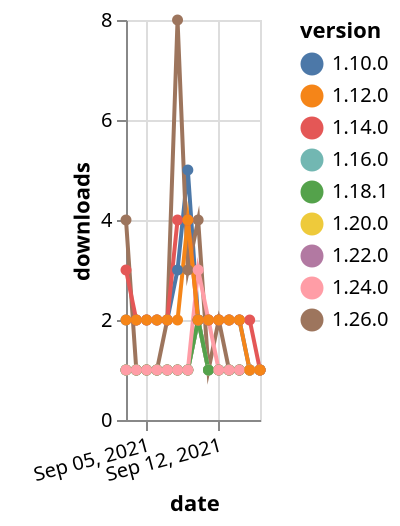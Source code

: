 {"$schema": "https://vega.github.io/schema/vega-lite/v5.json", "description": "A simple bar chart with embedded data.", "data": {"values": [{"date": "2021-09-03", "total": 188, "delta": 1, "version": "1.22.0"}, {"date": "2021-09-04", "total": 189, "delta": 1, "version": "1.22.0"}, {"date": "2021-09-05", "total": 190, "delta": 1, "version": "1.22.0"}, {"date": "2021-09-06", "total": 191, "delta": 1, "version": "1.22.0"}, {"date": "2021-09-07", "total": 192, "delta": 1, "version": "1.22.0"}, {"date": "2021-09-08", "total": 193, "delta": 1, "version": "1.22.0"}, {"date": "2021-09-09", "total": 194, "delta": 1, "version": "1.22.0"}, {"date": "2021-09-10", "total": 196, "delta": 2, "version": "1.22.0"}, {"date": "2021-09-11", "total": 197, "delta": 1, "version": "1.22.0"}, {"date": "2021-09-12", "total": 198, "delta": 1, "version": "1.22.0"}, {"date": "2021-09-13", "total": 199, "delta": 1, "version": "1.22.0"}, {"date": "2021-09-14", "total": 200, "delta": 1, "version": "1.22.0"}, {"date": "2021-09-15", "total": 201, "delta": 1, "version": "1.22.0"}, {"date": "2021-09-16", "total": 202, "delta": 1, "version": "1.22.0"}, {"date": "2021-09-03", "total": 3045, "delta": 2, "version": "1.10.0"}, {"date": "2021-09-04", "total": 3047, "delta": 2, "version": "1.10.0"}, {"date": "2021-09-05", "total": 3049, "delta": 2, "version": "1.10.0"}, {"date": "2021-09-06", "total": 3051, "delta": 2, "version": "1.10.0"}, {"date": "2021-09-07", "total": 3053, "delta": 2, "version": "1.10.0"}, {"date": "2021-09-08", "total": 3056, "delta": 3, "version": "1.10.0"}, {"date": "2021-09-09", "total": 3061, "delta": 5, "version": "1.10.0"}, {"date": "2021-09-10", "total": 3063, "delta": 2, "version": "1.10.0"}, {"date": "2021-09-11", "total": 3065, "delta": 2, "version": "1.10.0"}, {"date": "2021-09-12", "total": 3067, "delta": 2, "version": "1.10.0"}, {"date": "2021-09-13", "total": 3069, "delta": 2, "version": "1.10.0"}, {"date": "2021-09-14", "total": 3071, "delta": 2, "version": "1.10.0"}, {"date": "2021-09-15", "total": 3072, "delta": 1, "version": "1.10.0"}, {"date": "2021-09-16", "total": 3073, "delta": 1, "version": "1.10.0"}, {"date": "2021-09-03", "total": 165, "delta": 4, "version": "1.26.0"}, {"date": "2021-09-04", "total": 166, "delta": 1, "version": "1.26.0"}, {"date": "2021-09-05", "total": 167, "delta": 1, "version": "1.26.0"}, {"date": "2021-09-06", "total": 168, "delta": 1, "version": "1.26.0"}, {"date": "2021-09-07", "total": 170, "delta": 2, "version": "1.26.0"}, {"date": "2021-09-08", "total": 178, "delta": 8, "version": "1.26.0"}, {"date": "2021-09-09", "total": 181, "delta": 3, "version": "1.26.0"}, {"date": "2021-09-10", "total": 185, "delta": 4, "version": "1.26.0"}, {"date": "2021-09-11", "total": 186, "delta": 1, "version": "1.26.0"}, {"date": "2021-09-12", "total": 188, "delta": 2, "version": "1.26.0"}, {"date": "2021-09-13", "total": 189, "delta": 1, "version": "1.26.0"}, {"date": "2021-09-14", "total": 190, "delta": 1, "version": "1.26.0"}, {"date": "2021-09-15", "total": 191, "delta": 1, "version": "1.26.0"}, {"date": "2021-09-16", "total": 192, "delta": 1, "version": "1.26.0"}, {"date": "2021-09-03", "total": 242, "delta": 1, "version": "1.20.0"}, {"date": "2021-09-04", "total": 243, "delta": 1, "version": "1.20.0"}, {"date": "2021-09-05", "total": 244, "delta": 1, "version": "1.20.0"}, {"date": "2021-09-06", "total": 245, "delta": 1, "version": "1.20.0"}, {"date": "2021-09-07", "total": 246, "delta": 1, "version": "1.20.0"}, {"date": "2021-09-08", "total": 247, "delta": 1, "version": "1.20.0"}, {"date": "2021-09-09", "total": 248, "delta": 1, "version": "1.20.0"}, {"date": "2021-09-10", "total": 250, "delta": 2, "version": "1.20.0"}, {"date": "2021-09-11", "total": 251, "delta": 1, "version": "1.20.0"}, {"date": "2021-09-12", "total": 252, "delta": 1, "version": "1.20.0"}, {"date": "2021-09-13", "total": 253, "delta": 1, "version": "1.20.0"}, {"date": "2021-09-14", "total": 254, "delta": 1, "version": "1.20.0"}, {"date": "2021-09-15", "total": 255, "delta": 1, "version": "1.20.0"}, {"date": "2021-09-16", "total": 256, "delta": 1, "version": "1.20.0"}, {"date": "2021-09-03", "total": 327, "delta": 1, "version": "1.16.0"}, {"date": "2021-09-04", "total": 328, "delta": 1, "version": "1.16.0"}, {"date": "2021-09-05", "total": 329, "delta": 1, "version": "1.16.0"}, {"date": "2021-09-06", "total": 330, "delta": 1, "version": "1.16.0"}, {"date": "2021-09-07", "total": 331, "delta": 1, "version": "1.16.0"}, {"date": "2021-09-08", "total": 332, "delta": 1, "version": "1.16.0"}, {"date": "2021-09-09", "total": 333, "delta": 1, "version": "1.16.0"}, {"date": "2021-09-10", "total": 335, "delta": 2, "version": "1.16.0"}, {"date": "2021-09-11", "total": 336, "delta": 1, "version": "1.16.0"}, {"date": "2021-09-12", "total": 337, "delta": 1, "version": "1.16.0"}, {"date": "2021-09-13", "total": 338, "delta": 1, "version": "1.16.0"}, {"date": "2021-09-14", "total": 339, "delta": 1, "version": "1.16.0"}, {"date": "2021-09-15", "total": 340, "delta": 1, "version": "1.16.0"}, {"date": "2021-09-16", "total": 341, "delta": 1, "version": "1.16.0"}, {"date": "2021-09-03", "total": 214, "delta": 1, "version": "1.18.1"}, {"date": "2021-09-04", "total": 215, "delta": 1, "version": "1.18.1"}, {"date": "2021-09-05", "total": 216, "delta": 1, "version": "1.18.1"}, {"date": "2021-09-06", "total": 217, "delta": 1, "version": "1.18.1"}, {"date": "2021-09-07", "total": 218, "delta": 1, "version": "1.18.1"}, {"date": "2021-09-08", "total": 219, "delta": 1, "version": "1.18.1"}, {"date": "2021-09-09", "total": 220, "delta": 1, "version": "1.18.1"}, {"date": "2021-09-10", "total": 222, "delta": 2, "version": "1.18.1"}, {"date": "2021-09-11", "total": 223, "delta": 1, "version": "1.18.1"}, {"date": "2021-09-12", "total": 224, "delta": 1, "version": "1.18.1"}, {"date": "2021-09-13", "total": 225, "delta": 1, "version": "1.18.1"}, {"date": "2021-09-14", "total": 226, "delta": 1, "version": "1.18.1"}, {"date": "2021-09-15", "total": 227, "delta": 1, "version": "1.18.1"}, {"date": "2021-09-16", "total": 228, "delta": 1, "version": "1.18.1"}, {"date": "2021-09-03", "total": 282, "delta": 1, "version": "1.24.0"}, {"date": "2021-09-04", "total": 283, "delta": 1, "version": "1.24.0"}, {"date": "2021-09-05", "total": 284, "delta": 1, "version": "1.24.0"}, {"date": "2021-09-06", "total": 285, "delta": 1, "version": "1.24.0"}, {"date": "2021-09-07", "total": 286, "delta": 1, "version": "1.24.0"}, {"date": "2021-09-08", "total": 287, "delta": 1, "version": "1.24.0"}, {"date": "2021-09-09", "total": 288, "delta": 1, "version": "1.24.0"}, {"date": "2021-09-10", "total": 291, "delta": 3, "version": "1.24.0"}, {"date": "2021-09-11", "total": 293, "delta": 2, "version": "1.24.0"}, {"date": "2021-09-12", "total": 294, "delta": 1, "version": "1.24.0"}, {"date": "2021-09-13", "total": 295, "delta": 1, "version": "1.24.0"}, {"date": "2021-09-14", "total": 296, "delta": 1, "version": "1.24.0"}, {"date": "2021-09-15", "total": 297, "delta": 1, "version": "1.24.0"}, {"date": "2021-09-16", "total": 298, "delta": 1, "version": "1.24.0"}, {"date": "2021-09-03", "total": 2474, "delta": 3, "version": "1.14.0"}, {"date": "2021-09-04", "total": 2476, "delta": 2, "version": "1.14.0"}, {"date": "2021-09-05", "total": 2478, "delta": 2, "version": "1.14.0"}, {"date": "2021-09-06", "total": 2480, "delta": 2, "version": "1.14.0"}, {"date": "2021-09-07", "total": 2482, "delta": 2, "version": "1.14.0"}, {"date": "2021-09-08", "total": 2486, "delta": 4, "version": "1.14.0"}, {"date": "2021-09-09", "total": 2490, "delta": 4, "version": "1.14.0"}, {"date": "2021-09-10", "total": 2492, "delta": 2, "version": "1.14.0"}, {"date": "2021-09-11", "total": 2494, "delta": 2, "version": "1.14.0"}, {"date": "2021-09-12", "total": 2496, "delta": 2, "version": "1.14.0"}, {"date": "2021-09-13", "total": 2498, "delta": 2, "version": "1.14.0"}, {"date": "2021-09-14", "total": 2500, "delta": 2, "version": "1.14.0"}, {"date": "2021-09-15", "total": 2502, "delta": 2, "version": "1.14.0"}, {"date": "2021-09-16", "total": 2503, "delta": 1, "version": "1.14.0"}, {"date": "2021-09-03", "total": 2573, "delta": 2, "version": "1.12.0"}, {"date": "2021-09-04", "total": 2575, "delta": 2, "version": "1.12.0"}, {"date": "2021-09-05", "total": 2577, "delta": 2, "version": "1.12.0"}, {"date": "2021-09-06", "total": 2579, "delta": 2, "version": "1.12.0"}, {"date": "2021-09-07", "total": 2581, "delta": 2, "version": "1.12.0"}, {"date": "2021-09-08", "total": 2583, "delta": 2, "version": "1.12.0"}, {"date": "2021-09-09", "total": 2587, "delta": 4, "version": "1.12.0"}, {"date": "2021-09-10", "total": 2589, "delta": 2, "version": "1.12.0"}, {"date": "2021-09-11", "total": 2591, "delta": 2, "version": "1.12.0"}, {"date": "2021-09-12", "total": 2593, "delta": 2, "version": "1.12.0"}, {"date": "2021-09-13", "total": 2595, "delta": 2, "version": "1.12.0"}, {"date": "2021-09-14", "total": 2597, "delta": 2, "version": "1.12.0"}, {"date": "2021-09-15", "total": 2598, "delta": 1, "version": "1.12.0"}, {"date": "2021-09-16", "total": 2599, "delta": 1, "version": "1.12.0"}]}, "width": "container", "mark": {"type": "line", "point": {"filled": true}}, "encoding": {"x": {"field": "date", "type": "temporal", "timeUnit": "yearmonthdate", "title": "date", "axis": {"labelAngle": -15}}, "y": {"field": "delta", "type": "quantitative", "title": "downloads"}, "color": {"field": "version", "type": "nominal"}, "tooltip": {"field": "delta"}}}